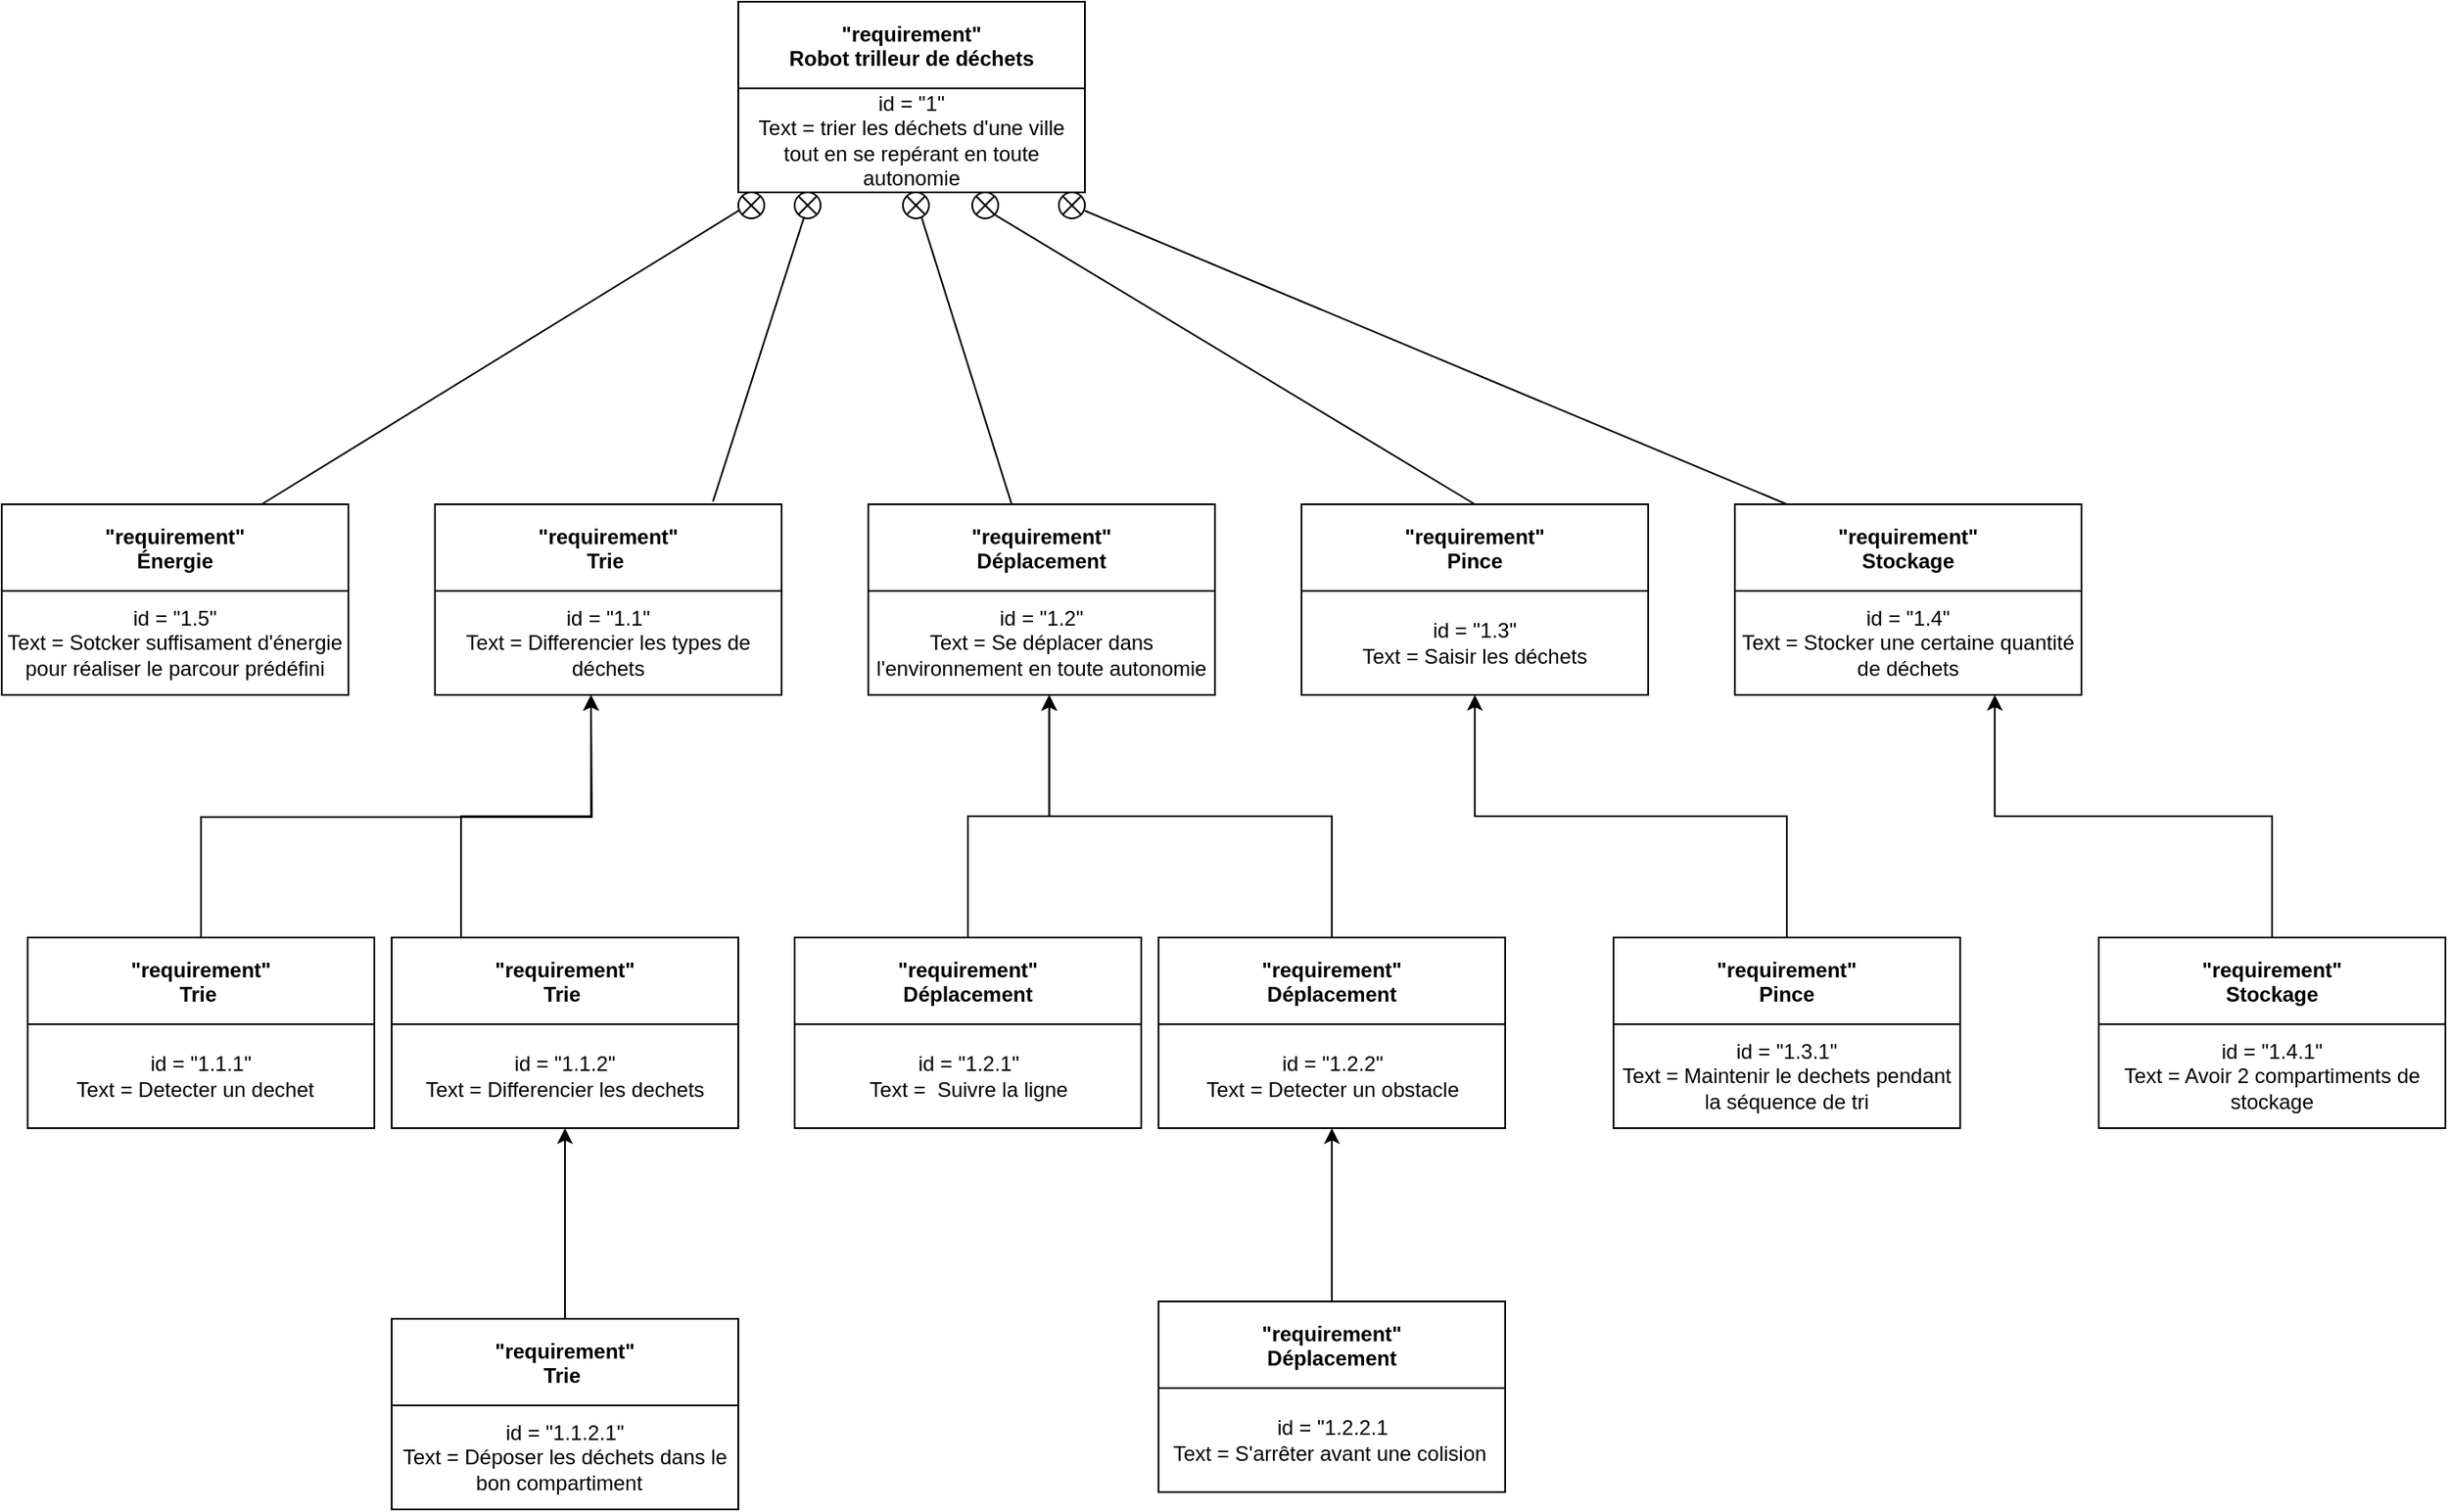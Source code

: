 <mxfile version="20.6.2" type="device"><diagram id="zzhUTutEtf5TXfDsCWEF" name="Page-1"><mxGraphModel dx="2500" dy="2161" grid="1" gridSize="10" guides="1" tooltips="1" connect="1" arrows="1" fold="1" page="1" pageScale="1" pageWidth="827" pageHeight="1169" math="0" shadow="0"><root><mxCell id="0"/><mxCell id="1" parent="0"/><mxCell id="ssZtXpaOOfYyP1Bo79M5-1" value="&quot;requirement&quot;&#10;Robot trilleur de déchets" style="swimlane;startSize=50;" parent="1" vertex="1"><mxGeometry x="-75" y="-1140" width="200" height="105" as="geometry"/></mxCell><mxCell id="ssZtXpaOOfYyP1Bo79M5-7" value="id = &quot;1&quot;&lt;br&gt;Text = trier les déchets d'une ville tout en se repérant en toute autonomie" style="whiteSpace=wrap;html=1;" parent="ssZtXpaOOfYyP1Bo79M5-1" vertex="1"><mxGeometry y="50" width="200" height="60" as="geometry"/></mxCell><mxCell id="ssZtXpaOOfYyP1Bo79M5-26" style="edgeStyle=orthogonalEdgeStyle;rounded=0;orthogonalLoop=1;jettySize=auto;html=1;exitX=0.5;exitY=1;exitDx=0;exitDy=0;" parent="ssZtXpaOOfYyP1Bo79M5-1" edge="1"><mxGeometry relative="1" as="geometry"><mxPoint x="135" y="110" as="sourcePoint"/><mxPoint x="135" y="110" as="targetPoint"/></mxGeometry></mxCell><mxCell id="ssZtXpaOOfYyP1Bo79M5-8" value="&quot;requirement&quot;&#10;Trie " style="swimlane;startSize=50;" parent="1" vertex="1"><mxGeometry x="-250" y="-850" width="200" height="110" as="geometry"/></mxCell><mxCell id="ssZtXpaOOfYyP1Bo79M5-9" value="id = &quot;1.1&quot;&lt;br&gt;Text = Differencier les types de déchets" style="whiteSpace=wrap;html=1;" parent="ssZtXpaOOfYyP1Bo79M5-8" vertex="1"><mxGeometry y="50" width="200" height="60" as="geometry"/></mxCell><mxCell id="ssZtXpaOOfYyP1Bo79M5-10" value="&quot;requirement&quot;&#10;Déplacement" style="swimlane;startSize=50;" parent="1" vertex="1"><mxGeometry y="-850" width="200" height="110" as="geometry"/></mxCell><mxCell id="ssZtXpaOOfYyP1Bo79M5-11" value="id = &quot;1.2&quot;&lt;br&gt;Text = Se déplacer dans l'environnement en toute autonomie" style="whiteSpace=wrap;html=1;" parent="ssZtXpaOOfYyP1Bo79M5-10" vertex="1"><mxGeometry y="50" width="200" height="60" as="geometry"/></mxCell><mxCell id="ssZtXpaOOfYyP1Bo79M5-13" value="&quot;requirement&quot;&#10;Pince" style="swimlane;startSize=50;" parent="1" vertex="1"><mxGeometry x="250" y="-850" width="200" height="110" as="geometry"/></mxCell><mxCell id="ssZtXpaOOfYyP1Bo79M5-14" value="id = &quot;1.3&quot;&lt;br&gt;Text = Saisir les déchets" style="whiteSpace=wrap;html=1;" parent="ssZtXpaOOfYyP1Bo79M5-13" vertex="1"><mxGeometry y="50" width="200" height="60" as="geometry"/></mxCell><mxCell id="ssZtXpaOOfYyP1Bo79M5-15" value="&quot;requirement&quot;&#10;Stockage" style="swimlane;startSize=50;" parent="1" vertex="1"><mxGeometry x="500" y="-850" width="200" height="110" as="geometry"/></mxCell><mxCell id="ssZtXpaOOfYyP1Bo79M5-16" value="id = &quot;1.4&quot;&lt;br&gt;Text = Stocker une certaine quantité de déchets" style="whiteSpace=wrap;html=1;" parent="ssZtXpaOOfYyP1Bo79M5-15" vertex="1"><mxGeometry y="50" width="200" height="60" as="geometry"/></mxCell><mxCell id="ssZtXpaOOfYyP1Bo79M5-34" value="" style="endArrow=none;html=1;rounded=0;exitX=0.5;exitY=0;exitDx=0;exitDy=0;entryX=0.855;entryY=0.855;entryDx=0;entryDy=0;entryPerimeter=0;" parent="1" source="ssZtXpaOOfYyP1Bo79M5-13" target="ssZtXpaOOfYyP1Bo79M5-33" edge="1"><mxGeometry width="50" height="50" relative="1" as="geometry"><mxPoint x="525" y="-890.0" as="sourcePoint"/><mxPoint x="565" y="-930" as="targetPoint"/></mxGeometry></mxCell><mxCell id="ssZtXpaOOfYyP1Bo79M5-36" value="" style="endArrow=none;html=1;rounded=0;entryX=0.612;entryY=0.626;entryDx=0;entryDy=0;entryPerimeter=0;" parent="1" source="ssZtXpaOOfYyP1Bo79M5-10" target="ssZtXpaOOfYyP1Bo79M5-35" edge="1"><mxGeometry width="50" height="50" relative="1" as="geometry"><mxPoint x="23.5" y="-886.83" as="sourcePoint"/><mxPoint x="27.5" y="-1012.83" as="targetPoint"/></mxGeometry></mxCell><mxCell id="ssZtXpaOOfYyP1Bo79M5-37" value="" style="verticalLabelPosition=bottom;verticalAlign=top;html=1;shape=mxgraph.flowchart.or;" parent="1" vertex="1"><mxGeometry x="-42.5" y="-1030" width="15" height="15" as="geometry"/></mxCell><mxCell id="ssZtXpaOOfYyP1Bo79M5-38" value="" style="endArrow=none;html=1;rounded=0;exitX=0.802;exitY=-0.015;exitDx=0;exitDy=0;exitPerimeter=0;entryX=0.367;entryY=0.943;entryDx=0;entryDy=0;entryPerimeter=0;" parent="1" source="ssZtXpaOOfYyP1Bo79M5-8" target="ssZtXpaOOfYyP1Bo79M5-37" edge="1"><mxGeometry width="50" height="50" relative="1" as="geometry"><mxPoint x="265" y="-907.83" as="sourcePoint"/><mxPoint x="-40.325" y="-1015.005" as="targetPoint"/></mxGeometry></mxCell><mxCell id="ssZtXpaOOfYyP1Bo79M5-35" value="" style="verticalLabelPosition=bottom;verticalAlign=top;html=1;shape=mxgraph.flowchart.or;" parent="1" vertex="1"><mxGeometry x="20" y="-1030" width="15" height="15" as="geometry"/></mxCell><mxCell id="ssZtXpaOOfYyP1Bo79M5-50" style="edgeStyle=orthogonalEdgeStyle;rounded=0;orthogonalLoop=1;jettySize=auto;html=1;exitX=0.5;exitY=0;exitDx=0;exitDy=0;" parent="1" source="ssZtXpaOOfYyP1Bo79M5-42" edge="1"><mxGeometry relative="1" as="geometry"><mxPoint x="-160" y="-740" as="targetPoint"/></mxGeometry></mxCell><mxCell id="ssZtXpaOOfYyP1Bo79M5-42" value="&quot;requirement&quot;&#10;Trie " style="swimlane;startSize=50;" parent="1" vertex="1"><mxGeometry x="-485" y="-600" width="200" height="110" as="geometry"/></mxCell><mxCell id="ssZtXpaOOfYyP1Bo79M5-43" value="id = &quot;1.1.1&quot;&lt;br&gt;Text = Detecter un dechet&amp;nbsp;&amp;nbsp;" style="whiteSpace=wrap;html=1;" parent="ssZtXpaOOfYyP1Bo79M5-42" vertex="1"><mxGeometry y="50" width="200" height="60" as="geometry"/></mxCell><mxCell id="ssZtXpaOOfYyP1Bo79M5-56" style="edgeStyle=orthogonalEdgeStyle;rounded=0;orthogonalLoop=1;jettySize=auto;html=1;exitX=0.5;exitY=0;exitDx=0;exitDy=0;" parent="1" source="ssZtXpaOOfYyP1Bo79M5-51" target="ssZtXpaOOfYyP1Bo79M5-9" edge="1"><mxGeometry relative="1" as="geometry"><Array as="points"><mxPoint x="-235" y="-600"/><mxPoint x="-235" y="-670"/><mxPoint x="-160" y="-670"/></Array><mxPoint x="-85" y="-710" as="targetPoint"/></mxGeometry></mxCell><mxCell id="ssZtXpaOOfYyP1Bo79M5-51" value="&quot;requirement&quot;&#10;Trie " style="swimlane;startSize=50;" parent="1" vertex="1"><mxGeometry x="-275" y="-600" width="200" height="110" as="geometry"/></mxCell><mxCell id="ssZtXpaOOfYyP1Bo79M5-52" value="id = &quot;1.1.2&quot;&lt;br&gt;Text = Differencier les dechets" style="whiteSpace=wrap;html=1;" parent="ssZtXpaOOfYyP1Bo79M5-51" vertex="1"><mxGeometry y="50" width="200" height="60" as="geometry"/></mxCell><mxCell id="ssZtXpaOOfYyP1Bo79M5-59" style="edgeStyle=orthogonalEdgeStyle;rounded=0;orthogonalLoop=1;jettySize=auto;html=1;exitX=0.5;exitY=0;exitDx=0;exitDy=0;entryX=0.522;entryY=1;entryDx=0;entryDy=0;entryPerimeter=0;" parent="1" source="ssZtXpaOOfYyP1Bo79M5-57" target="ssZtXpaOOfYyP1Bo79M5-11" edge="1"><mxGeometry relative="1" as="geometry"><mxPoint x="170" y="-740" as="targetPoint"/></mxGeometry></mxCell><mxCell id="ssZtXpaOOfYyP1Bo79M5-57" value="&quot;requirement&quot;&#10;Déplacement" style="swimlane;startSize=50;" parent="1" vertex="1"><mxGeometry x="-42.5" y="-600" width="200" height="110" as="geometry"/></mxCell><mxCell id="ssZtXpaOOfYyP1Bo79M5-58" value="id = &quot;1.2.1&quot;&lt;br&gt;Text =&amp;nbsp; Suivre la ligne" style="whiteSpace=wrap;html=1;" parent="ssZtXpaOOfYyP1Bo79M5-57" vertex="1"><mxGeometry y="50" width="200" height="60" as="geometry"/></mxCell><mxCell id="ssZtXpaOOfYyP1Bo79M5-62" style="edgeStyle=orthogonalEdgeStyle;rounded=0;orthogonalLoop=1;jettySize=auto;html=1;exitX=0.5;exitY=0;exitDx=0;exitDy=0;entryX=0.522;entryY=1.001;entryDx=0;entryDy=0;entryPerimeter=0;" parent="1" source="ssZtXpaOOfYyP1Bo79M5-60" target="ssZtXpaOOfYyP1Bo79M5-11" edge="1"><mxGeometry relative="1" as="geometry"><mxPoint x="100" y="-740" as="targetPoint"/></mxGeometry></mxCell><mxCell id="ssZtXpaOOfYyP1Bo79M5-60" value="&quot;requirement&quot;&#10;Déplacement" style="swimlane;startSize=50;" parent="1" vertex="1"><mxGeometry x="167.5" y="-600" width="200" height="110" as="geometry"/></mxCell><mxCell id="ssZtXpaOOfYyP1Bo79M5-61" value="id = &quot;1.2.2&quot;&lt;br&gt;Text = Detecter un obstacle" style="whiteSpace=wrap;html=1;" parent="ssZtXpaOOfYyP1Bo79M5-60" vertex="1"><mxGeometry y="50" width="200" height="60" as="geometry"/></mxCell><mxCell id="ssZtXpaOOfYyP1Bo79M5-32" value="" style="verticalLabelPosition=bottom;verticalAlign=top;html=1;shape=mxgraph.flowchart.or;" parent="1" vertex="1"><mxGeometry x="110" y="-1030" width="15" height="15" as="geometry"/></mxCell><mxCell id="ssZtXpaOOfYyP1Bo79M5-65" value="" style="endArrow=none;html=1;rounded=0;exitX=0.15;exitY=0;exitDx=0;exitDy=0;exitPerimeter=0;" parent="1" source="ssZtXpaOOfYyP1Bo79M5-15" target="ssZtXpaOOfYyP1Bo79M5-32" edge="1"><mxGeometry width="50" height="50" relative="1" as="geometry"><mxPoint x="460" y="-890" as="sourcePoint"/><mxPoint x="130" y="-1030" as="targetPoint"/></mxGeometry></mxCell><mxCell id="ssZtXpaOOfYyP1Bo79M5-73" style="edgeStyle=orthogonalEdgeStyle;rounded=0;orthogonalLoop=1;jettySize=auto;html=1;exitX=0.5;exitY=0;exitDx=0;exitDy=0;entryX=0.5;entryY=1;entryDx=0;entryDy=0;" parent="1" source="ssZtXpaOOfYyP1Bo79M5-67" target="ssZtXpaOOfYyP1Bo79M5-14" edge="1"><mxGeometry relative="1" as="geometry"/></mxCell><mxCell id="ssZtXpaOOfYyP1Bo79M5-67" value="&quot;requirement&quot;&#10;Pince" style="swimlane;startSize=50;" parent="1" vertex="1"><mxGeometry x="430" y="-600" width="200" height="110" as="geometry"/></mxCell><mxCell id="ssZtXpaOOfYyP1Bo79M5-68" value="id = &quot;1.3.1&quot;&lt;br&gt;Text = Maintenir le dechets pendant la séquence de tri" style="whiteSpace=wrap;html=1;" parent="ssZtXpaOOfYyP1Bo79M5-67" vertex="1"><mxGeometry y="50" width="200" height="60" as="geometry"/></mxCell><mxCell id="ssZtXpaOOfYyP1Bo79M5-33" value="" style="verticalLabelPosition=bottom;verticalAlign=top;html=1;shape=mxgraph.flowchart.or;" parent="1" vertex="1"><mxGeometry x="60" y="-1030" width="15" height="15" as="geometry"/></mxCell><mxCell id="ssZtXpaOOfYyP1Bo79M5-89" style="edgeStyle=orthogonalEdgeStyle;rounded=0;orthogonalLoop=1;jettySize=auto;html=1;exitX=0.5;exitY=0;exitDx=0;exitDy=0;entryX=0.5;entryY=1;entryDx=0;entryDy=0;" parent="1" source="ssZtXpaOOfYyP1Bo79M5-87" target="ssZtXpaOOfYyP1Bo79M5-51" edge="1"><mxGeometry relative="1" as="geometry"/></mxCell><mxCell id="ssZtXpaOOfYyP1Bo79M5-87" value="&quot;requirement&quot;&#10;Trie " style="swimlane;startSize=50;" parent="1" vertex="1"><mxGeometry x="-275" y="-380" width="200" height="110" as="geometry"/></mxCell><mxCell id="ssZtXpaOOfYyP1Bo79M5-88" value="id = &quot;1.1.2.1&quot;&lt;br&gt;Text = Déposer les déchets dans le bon compartiment&amp;nbsp;&amp;nbsp;" style="whiteSpace=wrap;html=1;" parent="ssZtXpaOOfYyP1Bo79M5-87" vertex="1"><mxGeometry y="50" width="200" height="60" as="geometry"/></mxCell><mxCell id="ssZtXpaOOfYyP1Bo79M5-94" style="edgeStyle=orthogonalEdgeStyle;rounded=0;orthogonalLoop=1;jettySize=auto;html=1;exitX=0.5;exitY=0;exitDx=0;exitDy=0;entryX=0.5;entryY=1;entryDx=0;entryDy=0;" parent="1" source="ssZtXpaOOfYyP1Bo79M5-92" target="ssZtXpaOOfYyP1Bo79M5-60" edge="1"><mxGeometry relative="1" as="geometry"/></mxCell><mxCell id="ssZtXpaOOfYyP1Bo79M5-92" value="&quot;requirement&quot;&#10;Déplacement" style="swimlane;startSize=50;" parent="1" vertex="1"><mxGeometry x="167.5" y="-390" width="200" height="110" as="geometry"/></mxCell><mxCell id="ssZtXpaOOfYyP1Bo79M5-93" value="id = &quot;1.2.2.1&lt;br&gt;Text = S'arrêter avant une colision&amp;nbsp;" style="whiteSpace=wrap;html=1;" parent="ssZtXpaOOfYyP1Bo79M5-92" vertex="1"><mxGeometry y="50" width="200" height="60" as="geometry"/></mxCell><mxCell id="U_GG7j_hf3u4j9KByVHq-3" style="edgeStyle=orthogonalEdgeStyle;rounded=0;orthogonalLoop=1;jettySize=auto;html=1;exitX=0.5;exitY=0;exitDx=0;exitDy=0;entryX=0.75;entryY=1;entryDx=0;entryDy=0;" edge="1" parent="1" source="U_GG7j_hf3u4j9KByVHq-1" target="ssZtXpaOOfYyP1Bo79M5-15"><mxGeometry relative="1" as="geometry"/></mxCell><mxCell id="U_GG7j_hf3u4j9KByVHq-1" value="&quot;requirement&quot;&#10;Stockage" style="swimlane;startSize=50;" vertex="1" parent="1"><mxGeometry x="710" y="-600" width="200" height="110" as="geometry"/></mxCell><mxCell id="U_GG7j_hf3u4j9KByVHq-2" value="id = &quot;1.4.1&quot;&lt;br&gt;Text = Avoir 2 compartiments de stockage" style="whiteSpace=wrap;html=1;" vertex="1" parent="U_GG7j_hf3u4j9KByVHq-1"><mxGeometry y="50" width="200" height="60" as="geometry"/></mxCell><mxCell id="U_GG7j_hf3u4j9KByVHq-5" value="&quot;requirement&quot;&#10;Énergie" style="swimlane;startSize=50;" vertex="1" parent="1"><mxGeometry x="-500" y="-850" width="200" height="110" as="geometry"/></mxCell><mxCell id="U_GG7j_hf3u4j9KByVHq-6" value="id = &quot;1.5&quot;&lt;br&gt;Text = Sotcker suffisament d'énergie pour réaliser le parcour prédéfini" style="whiteSpace=wrap;html=1;" vertex="1" parent="U_GG7j_hf3u4j9KByVHq-5"><mxGeometry y="50" width="200" height="60" as="geometry"/></mxCell><mxCell id="U_GG7j_hf3u4j9KByVHq-10" value="" style="endArrow=none;html=1;rounded=0;exitX=0.75;exitY=0;exitDx=0;exitDy=0;entryX=0.064;entryY=0.674;entryDx=0;entryDy=0;entryPerimeter=0;" edge="1" parent="1" source="U_GG7j_hf3u4j9KByVHq-5" target="U_GG7j_hf3u4j9KByVHq-11"><mxGeometry width="50" height="50" relative="1" as="geometry"><mxPoint x="-140.0" y="-850.79" as="sourcePoint"/><mxPoint x="-87.395" y="-1014.995" as="targetPoint"/></mxGeometry></mxCell><mxCell id="U_GG7j_hf3u4j9KByVHq-11" value="" style="verticalLabelPosition=bottom;verticalAlign=top;html=1;shape=mxgraph.flowchart.or;" vertex="1" parent="1"><mxGeometry x="-75" y="-1030" width="15" height="15" as="geometry"/></mxCell></root></mxGraphModel></diagram></mxfile>

